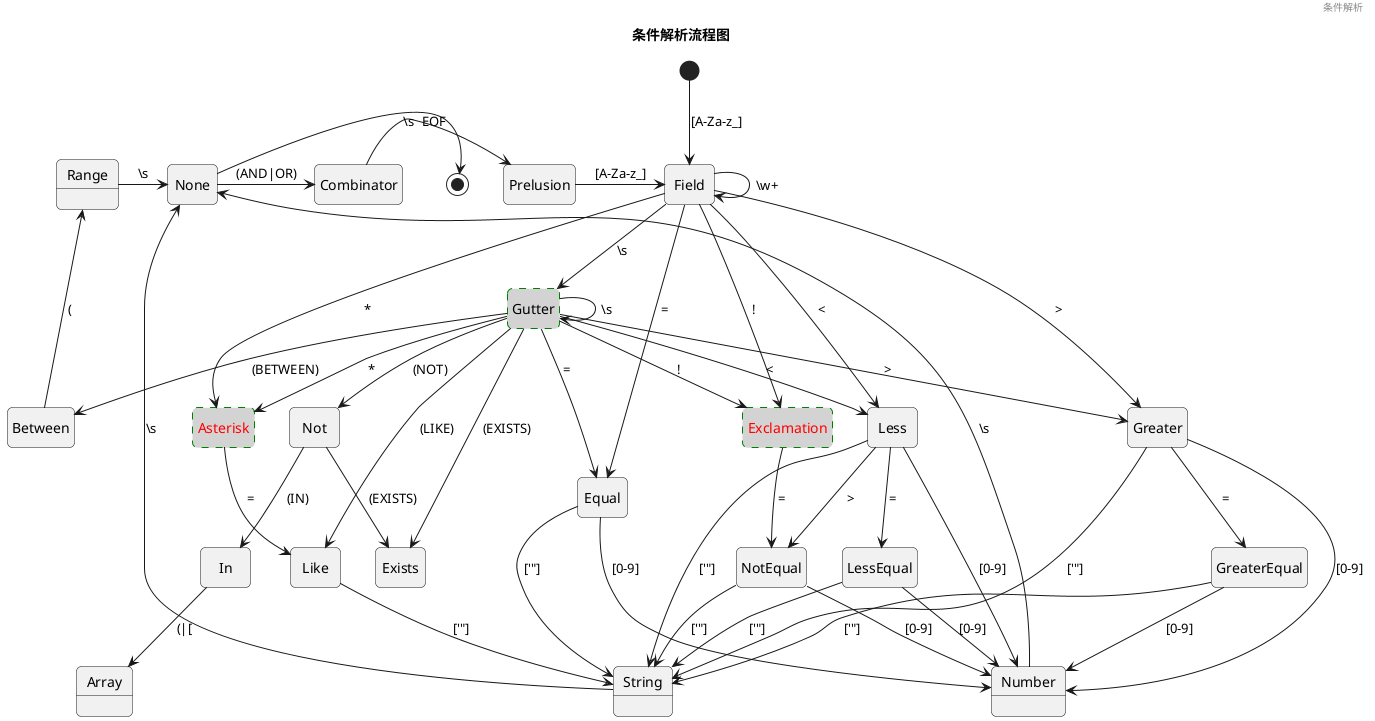 @startuml
skinparam actorStyle awesome
skinparam roundcorner 10

hide empty description

title "**条件解析**流程图"
header "条件解析"

state Array {
}

state Range {
}

state String {
}

state Number {
}

state Asterisk #LightGray;line:Green;line.dashed;text:Red
state Exclamation #LightGray;line:Green;line.dashed;text:Red
state Gutter #LightGray;line:Green;line.dashed

[*] --> Field : [A-Za-z_]
Field --> Field : \w+
Field --> Gutter : \s
Field --> Asterisk : *
Field --> Equal : =
Field --> Greater : >
Field --> Less : <
Field --> Exclamation : !
Gutter --> Gutter : \s
Gutter --> Asterisk : *
Gutter --> Equal : =
Gutter --> Greater : >
Greater --> GreaterEqual : =
Gutter --> Less : <
Less --> LessEqual : =
Less --> NotEqual : >
Gutter --> Exclamation : !
Gutter --> Between : (BETWEEN)
Gutter --> Like : (LIKE)
Gutter --> Exists : (EXISTS)
Gutter --> Not : (NOT)
Asterisk --> Like : =
Exclamation --> NotEqual : =

Not --> In : (IN)
Not --> Exists : (EXISTS)

In --> Array : (|[
Like --> String : ['"]
Equal --> String : ['"]
Equal --> Number : [0-9]
NotEqual --> String : ['"]
NotEqual --> Number : [0-9]
Greater --> String : ['"]
Greater --> Number : [0-9]
GreaterEqual --> String : ['"]
GreaterEqual --> Number : [0-9]
Less --> String : ['"]
Less --> Number : [0-9]
LessEqual --> String : ['"]
LessEqual --> Number : [0-9]

Between --> Range : (

Range -> None : \s
String -> None : \s
Number -> None : \s

None -> [*] : EOF
None -> Combinator : (AND|OR)
Combinator -> Prelusion : \s
Prelusion -> Field : [A-Za-z_]

@enduml